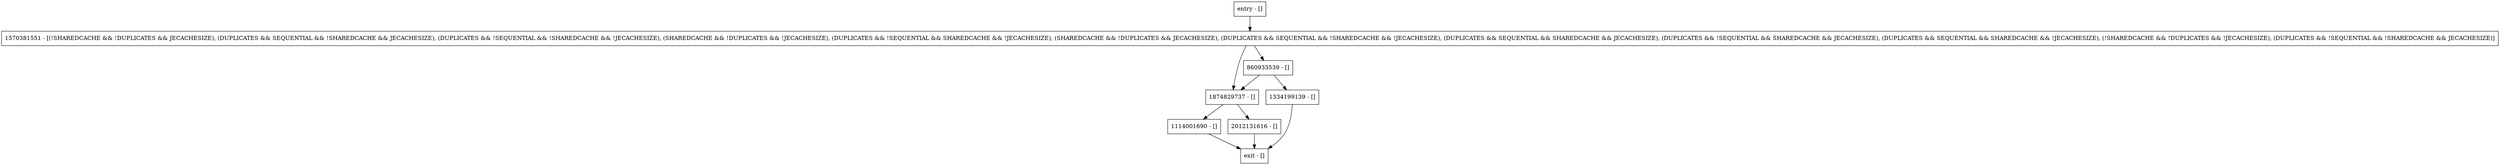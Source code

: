 digraph getWakeupPeriod {
node [shape=record];
entry [label="entry - []"];
exit [label="exit - []"];
1334199139 [label="1334199139 - []"];
1874829737 [label="1874829737 - []"];
1114001690 [label="1114001690 - []"];
860933539 [label="860933539 - []"];
1570381551 [label="1570381551 - [(!SHAREDCACHE && !DUPLICATES && JECACHESIZE), (DUPLICATES && SEQUENTIAL && !SHAREDCACHE && JECACHESIZE), (DUPLICATES && !SEQUENTIAL && !SHAREDCACHE && !JECACHESIZE), (SHAREDCACHE && !DUPLICATES && !JECACHESIZE), (DUPLICATES && !SEQUENTIAL && SHAREDCACHE && !JECACHESIZE), (SHAREDCACHE && !DUPLICATES && JECACHESIZE), (DUPLICATES && SEQUENTIAL && !SHAREDCACHE && !JECACHESIZE), (DUPLICATES && SEQUENTIAL && SHAREDCACHE && JECACHESIZE), (DUPLICATES && !SEQUENTIAL && SHAREDCACHE && JECACHESIZE), (DUPLICATES && SEQUENTIAL && SHAREDCACHE && !JECACHESIZE), (!SHAREDCACHE && !DUPLICATES && !JECACHESIZE), (DUPLICATES && !SEQUENTIAL && !SHAREDCACHE && JECACHESIZE)]"];
2012131616 [label="2012131616 - []"];
entry;
exit;
entry -> 1570381551;
1334199139 -> exit;
1874829737 -> 1114001690;
1874829737 -> 2012131616;
1114001690 -> exit;
860933539 -> 1334199139;
860933539 -> 1874829737;
1570381551 -> 1874829737;
1570381551 -> 860933539;
2012131616 -> exit;
}
